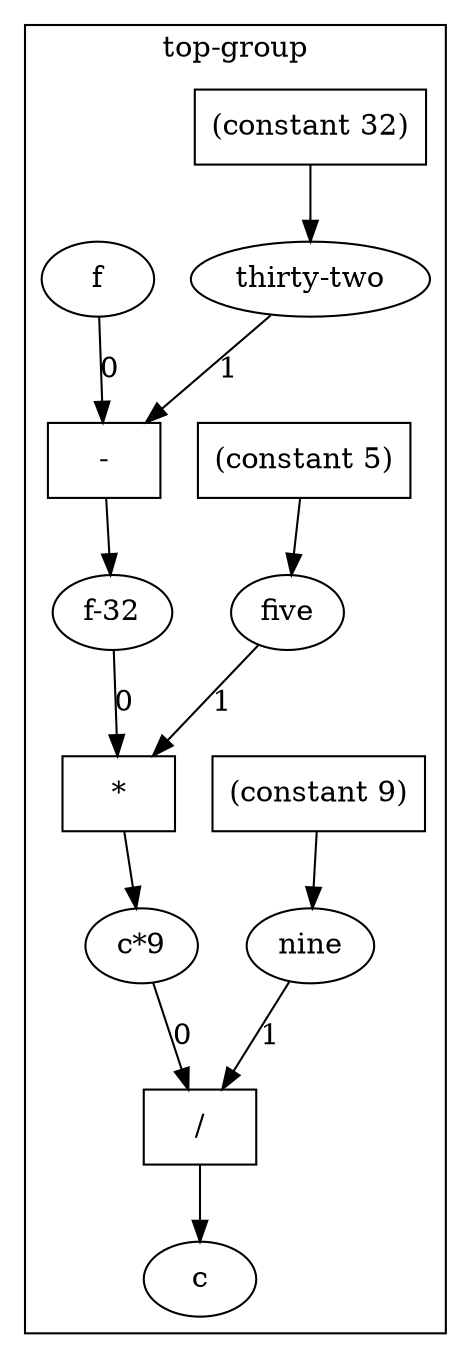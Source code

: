 digraph G {
  ratio=fill;
  subgraph cluster_11 { label="top-group"; 
    "prop-12" [label="/", shape="box" ];
    "prop-16" [label="*", shape="box" ];
    "prop-19" [label="-", shape="box" ];
    "prop-22" [label="(constant 9)", shape="box" ];
    "prop-23" [label="(constant 5)", shape="box" ];
    "prop-24" [label="(constant 32)", shape="box" ];
    "cell-21" [label="thirty-two", shape="ellipse" ];
    "cell-17" [label="f-32", shape="ellipse" ];
    "cell-18" [label="five", shape="ellipse" ];
    "cell-13" [label="c*9", shape="ellipse" ];
    "cell-14" [label="nine", shape="ellipse" ];
    "cell-15" [label="c", shape="ellipse" ];
    "cell-20" [label="f", shape="ellipse" ];
  }
  "cell-13" -> "prop-12" [label=0 ];
  "cell-14" -> "prop-12" [label=1 ];
  "prop-12" -> "cell-15" [label="" ];
  "cell-17" -> "prop-16" [label=0 ];
  "cell-18" -> "prop-16" [label=1 ];
  "prop-16" -> "cell-13" [label="" ];
  "cell-20" -> "prop-19" [label=0 ];
  "cell-21" -> "prop-19" [label=1 ];
  "prop-19" -> "cell-17" [label="" ];
  "prop-22" -> "cell-14" [label="" ];
  "prop-23" -> "cell-18" [label="" ];
  "prop-24" -> "cell-21" [label="" ];
}
